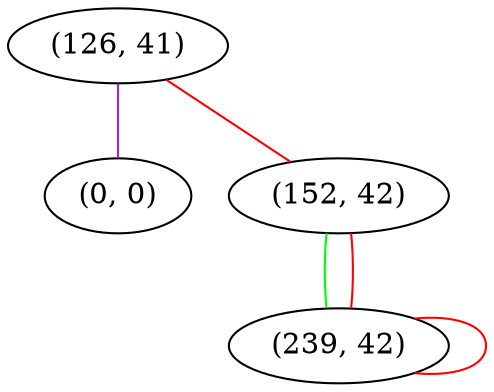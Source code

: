 graph "" {
"(126, 41)";
"(0, 0)";
"(152, 42)";
"(239, 42)";
"(126, 41)" -- "(0, 0)"  [color=purple, key=0, weight=4];
"(126, 41)" -- "(152, 42)"  [color=red, key=0, weight=1];
"(152, 42)" -- "(239, 42)"  [color=green, key=0, weight=2];
"(152, 42)" -- "(239, 42)"  [color=red, key=1, weight=1];
"(239, 42)" -- "(239, 42)"  [color=red, key=0, weight=1];
}
